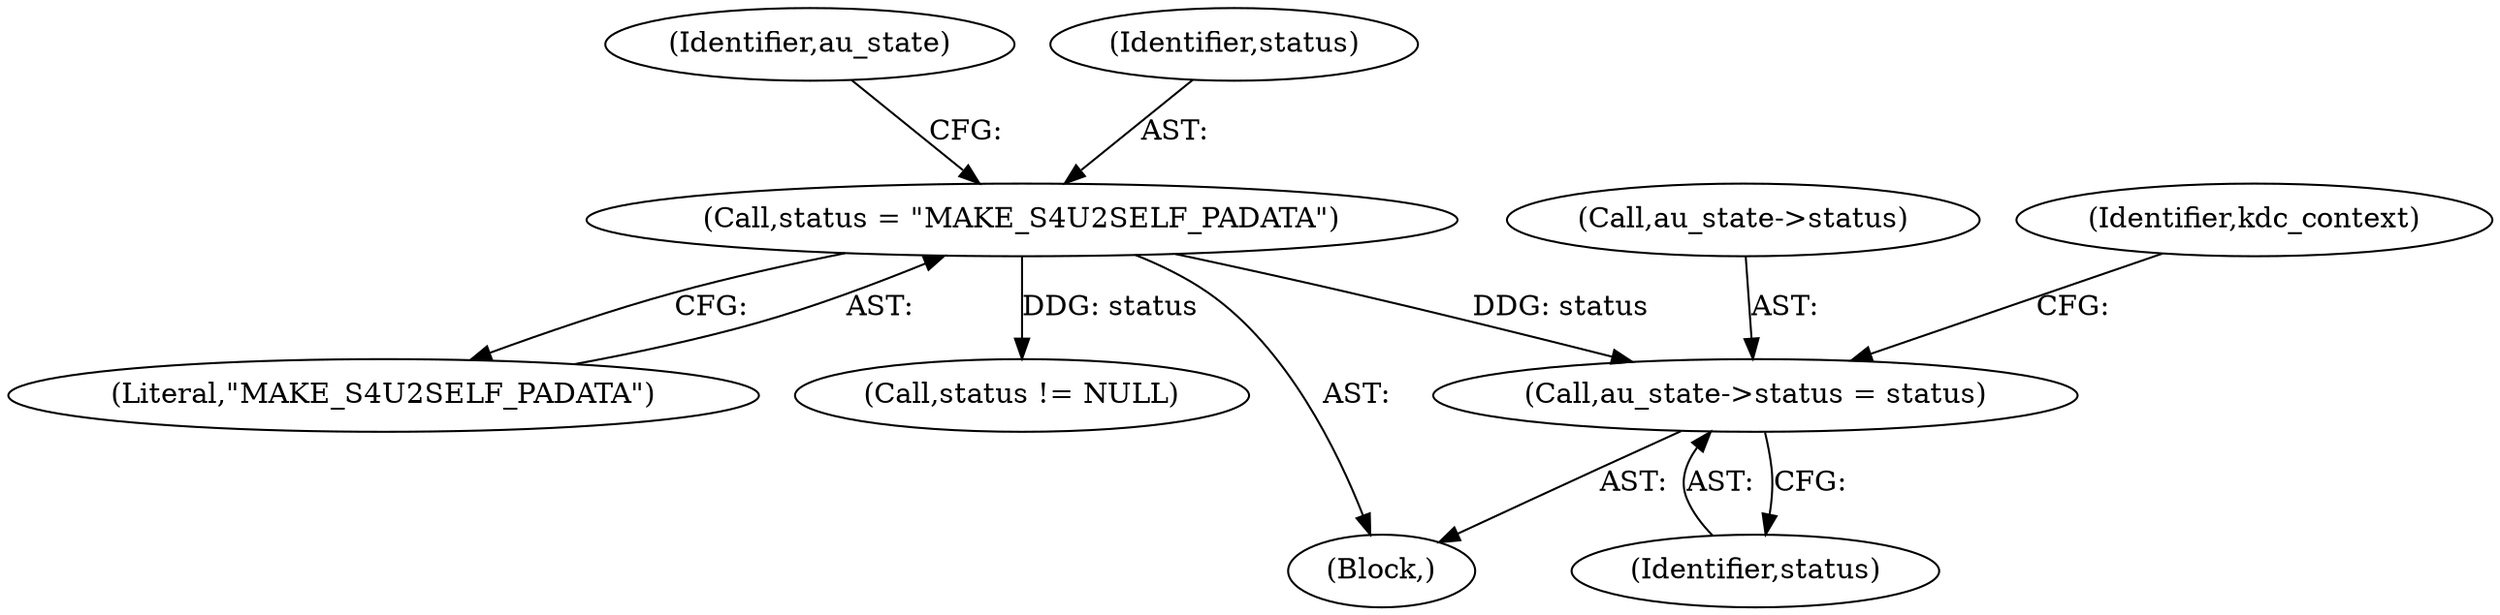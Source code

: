 digraph "0_krb5_ffb35baac6981f9e8914f8f3bffd37f284b85970_0@pointer" {
"1001961" [label="(Call,au_state->status = status)"];
"1001958" [label="(Call,status = \"MAKE_S4U2SELF_PADATA\")"];
"1001961" [label="(Call,au_state->status = status)"];
"1001965" [label="(Identifier,status)"];
"1001958" [label="(Call,status = \"MAKE_S4U2SELF_PADATA\")"];
"1001957" [label="(Block,)"];
"1001960" [label="(Literal,\"MAKE_S4U2SELF_PADATA\")"];
"1001963" [label="(Identifier,au_state)"];
"1002258" [label="(Call,status != NULL)"];
"1001962" [label="(Call,au_state->status)"];
"1001967" [label="(Identifier,kdc_context)"];
"1001959" [label="(Identifier,status)"];
"1001961" -> "1001957"  [label="AST: "];
"1001961" -> "1001965"  [label="CFG: "];
"1001962" -> "1001961"  [label="AST: "];
"1001965" -> "1001961"  [label="AST: "];
"1001967" -> "1001961"  [label="CFG: "];
"1001958" -> "1001961"  [label="DDG: status"];
"1001958" -> "1001957"  [label="AST: "];
"1001958" -> "1001960"  [label="CFG: "];
"1001959" -> "1001958"  [label="AST: "];
"1001960" -> "1001958"  [label="AST: "];
"1001963" -> "1001958"  [label="CFG: "];
"1001958" -> "1002258"  [label="DDG: status"];
}
